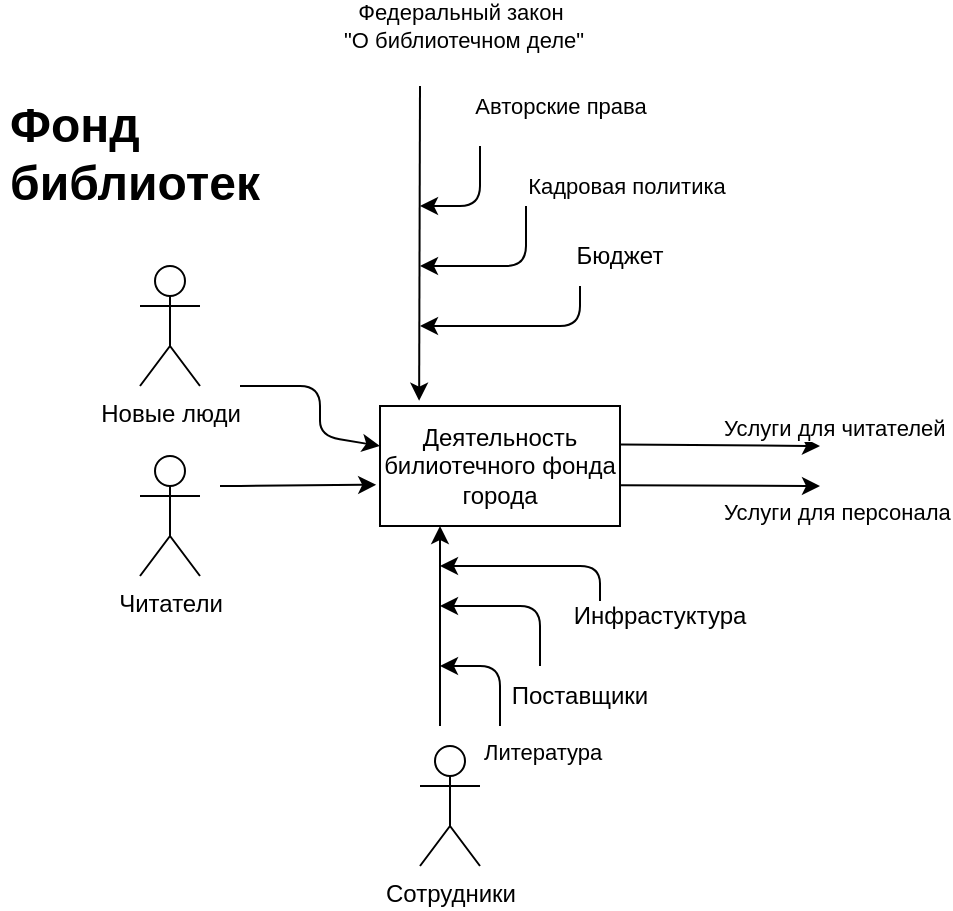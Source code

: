 <mxfile>
    <diagram name="A-0" id="aaZVS3uSOm6F_bMxCwup">
        <mxGraphModel dx="877" dy="719" grid="0" gridSize="10" guides="1" tooltips="1" connect="1" arrows="1" fold="1" page="1" pageScale="1" pageWidth="2000" pageHeight="2000" math="0" shadow="0">
            <root>
                <mxCell id="0"/>
                <mxCell id="1" parent="0"/>
                <mxCell id="r83OxqLwS6Ykvgr3GOJs-2" value="Федеральный закон&lt;br&gt;&amp;nbsp;&quot;О библиотечном деле&quot;" style="endArrow=classic;html=1;rounded=0;entryX=0.163;entryY=-0.044;entryDx=0;entryDy=0;align=center;entryPerimeter=0;" parent="1" target="7" edge="1">
                    <mxGeometry x="-1" y="36" width="50" height="50" relative="1" as="geometry">
                        <mxPoint x="340" y="60" as="sourcePoint"/>
                        <mxPoint x="340" y="220" as="targetPoint"/>
                        <mxPoint x="-16" y="-30" as="offset"/>
                    </mxGeometry>
                </mxCell>
                <mxCell id="r83OxqLwS6Ykvgr3GOJs-4" value="" style="endArrow=classic;html=1;rounded=0;entryX=-0.016;entryY=0.656;entryDx=0;entryDy=0;entryPerimeter=0;endFill=1;" parent="1" target="7" edge="1">
                    <mxGeometry x="0.005" y="15" width="50" height="50" relative="1" as="geometry">
                        <mxPoint x="240" y="260" as="sourcePoint"/>
                        <mxPoint x="320" y="249.8" as="targetPoint"/>
                        <mxPoint as="offset"/>
                        <Array as="points">
                            <mxPoint x="250" y="260"/>
                        </Array>
                    </mxGeometry>
                </mxCell>
                <mxCell id="r83OxqLwS6Ykvgr3GOJs-5" value="" style="endArrow=classic;html=1;rounded=0;entryX=0.25;entryY=1;entryDx=0;entryDy=0;labelPosition=left;verticalLabelPosition=bottom;align=right;verticalAlign=top;" parent="1" target="7" edge="1">
                    <mxGeometry x="0.037" y="1" width="50" height="50" relative="1" as="geometry">
                        <mxPoint x="350" y="380" as="sourcePoint"/>
                        <mxPoint x="350" y="280" as="targetPoint"/>
                        <mxPoint as="offset"/>
                    </mxGeometry>
                </mxCell>
                <mxCell id="r83OxqLwS6Ykvgr3GOJs-6" value="Литература" style="endArrow=classic;html=1;rounded=1;labelPosition=right;verticalLabelPosition=bottom;align=left;verticalAlign=top;" parent="1" edge="1">
                    <mxGeometry x="-1" y="10" width="50" height="50" relative="1" as="geometry">
                        <mxPoint x="380" y="380" as="sourcePoint"/>
                        <mxPoint x="350" y="350" as="targetPoint"/>
                        <Array as="points">
                            <mxPoint x="380" y="350"/>
                        </Array>
                        <mxPoint as="offset"/>
                    </mxGeometry>
                </mxCell>
                <mxCell id="r83OxqLwS6Ykvgr3GOJs-7" value="Авторские права" style="endArrow=classic;html=1;rounded=1;" parent="1" edge="1">
                    <mxGeometry x="-1" y="45" width="50" height="50" relative="1" as="geometry">
                        <mxPoint x="370" y="90" as="sourcePoint"/>
                        <mxPoint x="340" y="120" as="targetPoint"/>
                        <mxPoint x="-5" y="-20" as="offset"/>
                        <Array as="points">
                            <mxPoint x="370" y="120"/>
                        </Array>
                    </mxGeometry>
                </mxCell>
                <mxCell id="r83OxqLwS6Ykvgr3GOJs-8" value="Кадровая политика" style="endArrow=classic;html=1;rounded=1;align=center;" parent="1" edge="1">
                    <mxGeometry x="-1" y="51" width="50" height="50" relative="1" as="geometry">
                        <mxPoint x="393" y="120" as="sourcePoint"/>
                        <mxPoint x="340" y="150" as="targetPoint"/>
                        <mxPoint x="-1" y="-10" as="offset"/>
                        <Array as="points">
                            <mxPoint x="393" y="150"/>
                        </Array>
                    </mxGeometry>
                </mxCell>
                <mxCell id="r83OxqLwS6Ykvgr3GOJs-9" value="Услуги для читателей" style="endArrow=classic;html=1;rounded=0;labelPosition=right;verticalLabelPosition=top;align=left;verticalAlign=bottom;exitX=1.004;exitY=0.321;exitDx=0;exitDy=0;exitPerimeter=0;" parent="1" source="7" edge="1">
                    <mxGeometry width="50" height="50" relative="1" as="geometry">
                        <mxPoint x="440" y="240" as="sourcePoint"/>
                        <mxPoint x="540" y="240" as="targetPoint"/>
                    </mxGeometry>
                </mxCell>
                <mxCell id="r83OxqLwS6Ykvgr3GOJs-10" value="Услуги для персонала" style="endArrow=classic;html=1;rounded=0;labelPosition=right;verticalLabelPosition=bottom;align=left;verticalAlign=top;exitX=1.001;exitY=0.66;exitDx=0;exitDy=0;exitPerimeter=0;" parent="1" source="7" edge="1">
                    <mxGeometry width="50" height="50" relative="1" as="geometry">
                        <mxPoint x="440" y="260" as="sourcePoint"/>
                        <mxPoint x="540" y="260" as="targetPoint"/>
                    </mxGeometry>
                </mxCell>
                <mxCell id="r83OxqLwS6Ykvgr3GOJs-11" value="A0" style="text;html=1;strokeColor=none;fillColor=none;align=center;verticalAlign=middle;whiteSpace=wrap;rounded=0;" parent="1" vertex="1">
                    <mxGeometry x="400" y="260" width="60" height="30" as="geometry"/>
                </mxCell>
                <mxCell id="4" value="Сотрудники" style="shape=umlActor;verticalLabelPosition=bottom;verticalAlign=top;html=1;outlineConnect=0;" parent="1" vertex="1">
                    <mxGeometry x="340" y="390" width="30" height="60" as="geometry"/>
                </mxCell>
                <mxCell id="5" value="Читатели" style="shape=umlActor;verticalLabelPosition=bottom;verticalAlign=top;html=1;outlineConnect=0;" parent="1" vertex="1">
                    <mxGeometry x="200" y="245" width="30" height="60" as="geometry"/>
                </mxCell>
                <mxCell id="7" value="Деятельность билиотечного фонда города" style="rounded=0;whiteSpace=wrap;html=1;" parent="1" vertex="1">
                    <mxGeometry x="320" y="220" width="120" height="60" as="geometry"/>
                </mxCell>
                <mxCell id="10" value="" style="endArrow=classic;html=1;" parent="1" edge="1">
                    <mxGeometry width="50" height="50" relative="1" as="geometry">
                        <mxPoint x="420" y="160" as="sourcePoint"/>
                        <mxPoint x="340" y="180" as="targetPoint"/>
                        <Array as="points">
                            <mxPoint x="420" y="180"/>
                        </Array>
                    </mxGeometry>
                </mxCell>
                <mxCell id="11" value="Бюджет" style="text;html=1;strokeColor=none;fillColor=none;align=center;verticalAlign=middle;whiteSpace=wrap;rounded=0;" parent="1" vertex="1">
                    <mxGeometry x="410" y="130" width="60" height="30" as="geometry"/>
                </mxCell>
                <mxCell id="12" value="" style="endArrow=classic;html=1;" parent="1" edge="1">
                    <mxGeometry width="50" height="50" relative="1" as="geometry">
                        <mxPoint x="400" y="350" as="sourcePoint"/>
                        <mxPoint x="350" y="320" as="targetPoint"/>
                        <Array as="points">
                            <mxPoint x="400" y="320"/>
                        </Array>
                    </mxGeometry>
                </mxCell>
                <mxCell id="13" value="Поставщики" style="text;html=1;strokeColor=none;fillColor=none;align=center;verticalAlign=middle;whiteSpace=wrap;rounded=0;" parent="1" vertex="1">
                    <mxGeometry x="390" y="350" width="60" height="30" as="geometry"/>
                </mxCell>
                <mxCell id="16" value="" style="endArrow=classic;html=1;exitX=0;exitY=0.25;exitDx=0;exitDy=0;" parent="1" source="17" edge="1">
                    <mxGeometry width="50" height="50" relative="1" as="geometry">
                        <mxPoint x="427" y="320" as="sourcePoint"/>
                        <mxPoint x="350" y="300" as="targetPoint"/>
                        <Array as="points">
                            <mxPoint x="430" y="300"/>
                        </Array>
                    </mxGeometry>
                </mxCell>
                <mxCell id="17" value="Инфрастуктура" style="text;html=1;strokeColor=none;fillColor=none;align=center;verticalAlign=middle;whiteSpace=wrap;rounded=0;" parent="1" vertex="1">
                    <mxGeometry x="430" y="310" width="60" height="30" as="geometry"/>
                </mxCell>
                <mxCell id="19" value="Новые люди" style="shape=umlActor;verticalLabelPosition=bottom;verticalAlign=top;html=1;outlineConnect=0;" parent="1" vertex="1">
                    <mxGeometry x="200" y="150" width="30" height="60" as="geometry"/>
                </mxCell>
                <mxCell id="21" value="" style="endArrow=classic;html=1;entryX=0;entryY=0.333;entryDx=0;entryDy=0;entryPerimeter=0;" parent="1" target="7" edge="1">
                    <mxGeometry width="50" height="50" relative="1" as="geometry">
                        <mxPoint x="250" y="210" as="sourcePoint"/>
                        <mxPoint x="290" y="260" as="targetPoint"/>
                        <Array as="points">
                            <mxPoint x="290" y="210"/>
                            <mxPoint x="290" y="235"/>
                        </Array>
                    </mxGeometry>
                </mxCell>
                <mxCell id="26" value="&lt;h1&gt;Фонд библиотек&lt;/h1&gt;" style="text;html=1;strokeColor=none;fillColor=none;spacing=5;spacingTop=-20;whiteSpace=wrap;overflow=hidden;rounded=0;" parent="1" vertex="1">
                    <mxGeometry x="130" y="60" width="150" height="70" as="geometry"/>
                </mxCell>
            </root>
        </mxGraphModel>
    </diagram>
</mxfile>